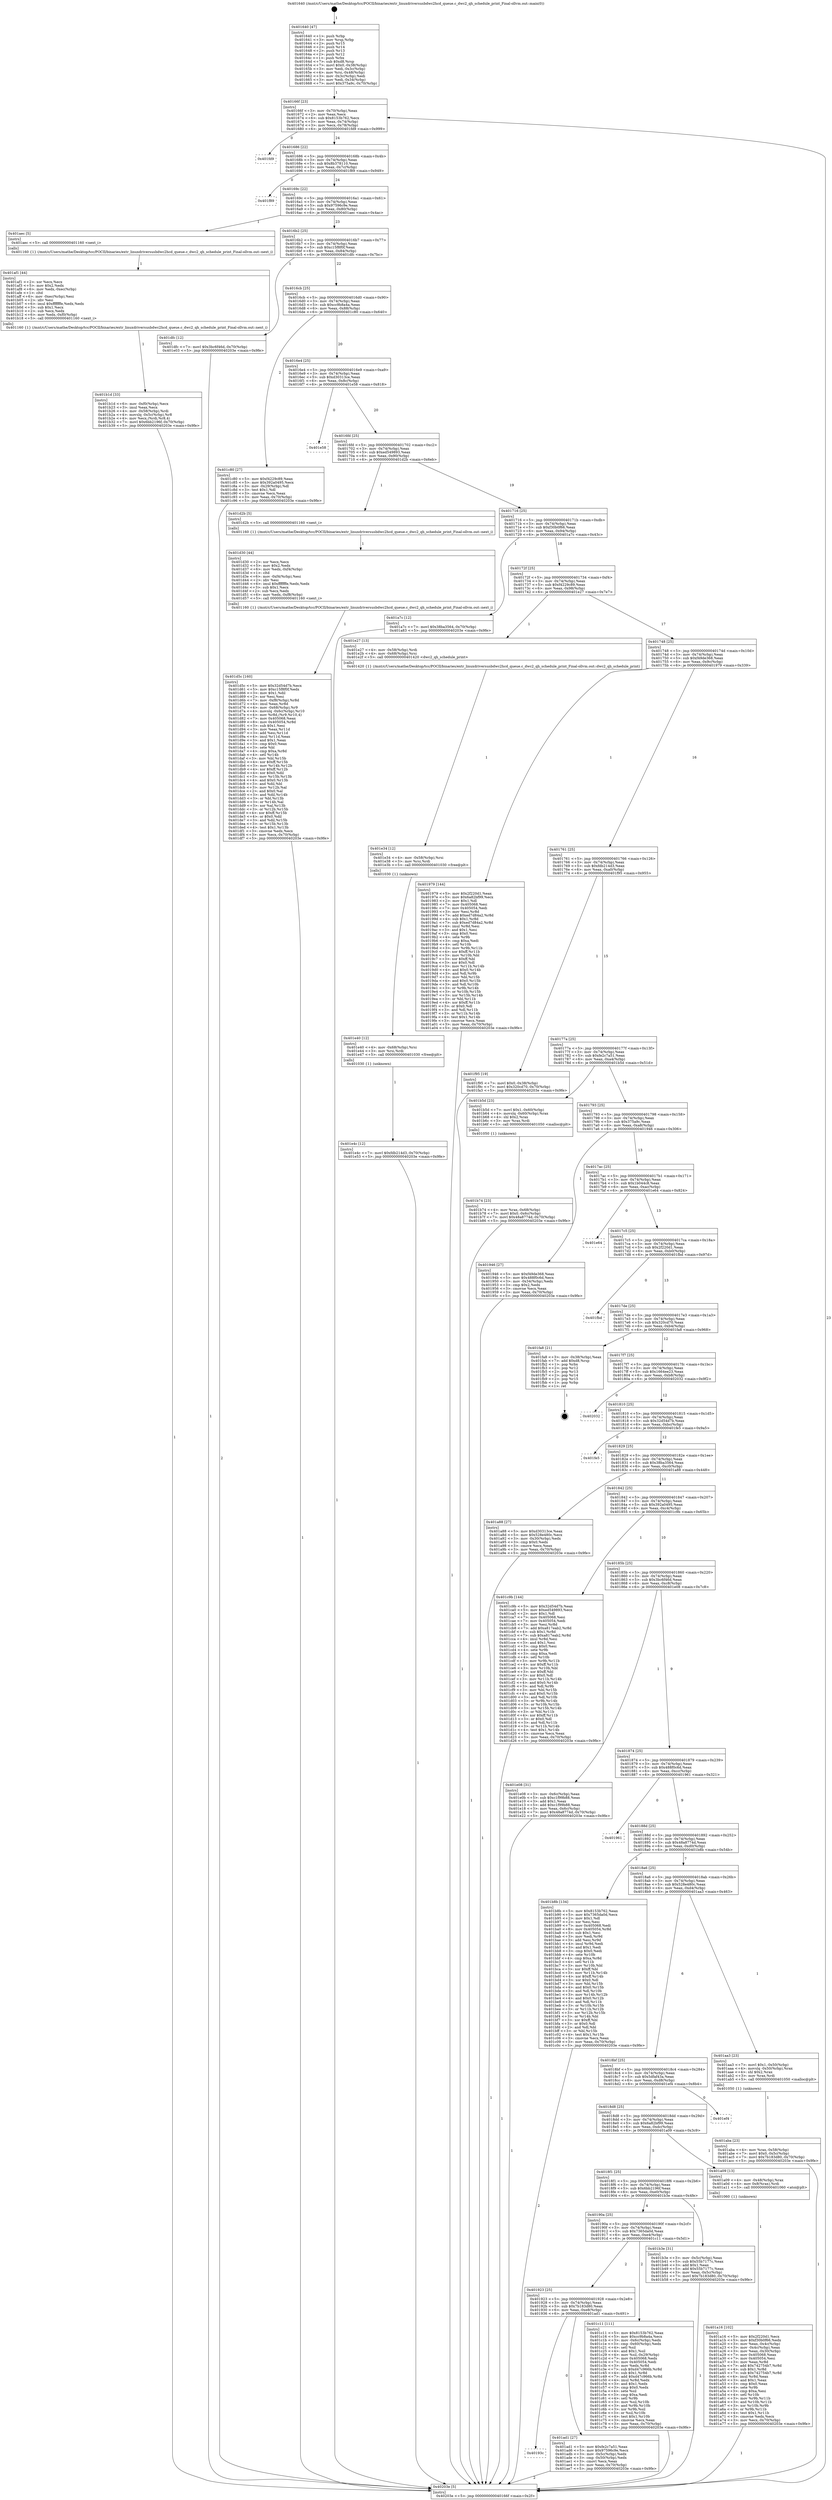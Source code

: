 digraph "0x401640" {
  label = "0x401640 (/mnt/c/Users/mathe/Desktop/tcc/POCII/binaries/extr_linuxdriversusbdwc2hcd_queue.c_dwc2_qh_schedule_print_Final-ollvm.out::main(0))"
  labelloc = "t"
  node[shape=record]

  Entry [label="",width=0.3,height=0.3,shape=circle,fillcolor=black,style=filled]
  "0x40166f" [label="{
     0x40166f [23]\l
     | [instrs]\l
     &nbsp;&nbsp;0x40166f \<+3\>: mov -0x70(%rbp),%eax\l
     &nbsp;&nbsp;0x401672 \<+2\>: mov %eax,%ecx\l
     &nbsp;&nbsp;0x401674 \<+6\>: sub $0x8153b762,%ecx\l
     &nbsp;&nbsp;0x40167a \<+3\>: mov %eax,-0x74(%rbp)\l
     &nbsp;&nbsp;0x40167d \<+3\>: mov %ecx,-0x78(%rbp)\l
     &nbsp;&nbsp;0x401680 \<+6\>: je 0000000000401fd9 \<main+0x999\>\l
  }"]
  "0x401fd9" [label="{
     0x401fd9\l
  }", style=dashed]
  "0x401686" [label="{
     0x401686 [22]\l
     | [instrs]\l
     &nbsp;&nbsp;0x401686 \<+5\>: jmp 000000000040168b \<main+0x4b\>\l
     &nbsp;&nbsp;0x40168b \<+3\>: mov -0x74(%rbp),%eax\l
     &nbsp;&nbsp;0x40168e \<+5\>: sub $0x8b378110,%eax\l
     &nbsp;&nbsp;0x401693 \<+3\>: mov %eax,-0x7c(%rbp)\l
     &nbsp;&nbsp;0x401696 \<+6\>: je 0000000000401f89 \<main+0x949\>\l
  }"]
  Exit [label="",width=0.3,height=0.3,shape=circle,fillcolor=black,style=filled,peripheries=2]
  "0x401f89" [label="{
     0x401f89\l
  }", style=dashed]
  "0x40169c" [label="{
     0x40169c [22]\l
     | [instrs]\l
     &nbsp;&nbsp;0x40169c \<+5\>: jmp 00000000004016a1 \<main+0x61\>\l
     &nbsp;&nbsp;0x4016a1 \<+3\>: mov -0x74(%rbp),%eax\l
     &nbsp;&nbsp;0x4016a4 \<+5\>: sub $0x97596c9e,%eax\l
     &nbsp;&nbsp;0x4016a9 \<+3\>: mov %eax,-0x80(%rbp)\l
     &nbsp;&nbsp;0x4016ac \<+6\>: je 0000000000401aec \<main+0x4ac\>\l
  }"]
  "0x401e4c" [label="{
     0x401e4c [12]\l
     | [instrs]\l
     &nbsp;&nbsp;0x401e4c \<+7\>: movl $0xfdb214d3,-0x70(%rbp)\l
     &nbsp;&nbsp;0x401e53 \<+5\>: jmp 000000000040203e \<main+0x9fe\>\l
  }"]
  "0x401aec" [label="{
     0x401aec [5]\l
     | [instrs]\l
     &nbsp;&nbsp;0x401aec \<+5\>: call 0000000000401160 \<next_i\>\l
     | [calls]\l
     &nbsp;&nbsp;0x401160 \{1\} (/mnt/c/Users/mathe/Desktop/tcc/POCII/binaries/extr_linuxdriversusbdwc2hcd_queue.c_dwc2_qh_schedule_print_Final-ollvm.out::next_i)\l
  }"]
  "0x4016b2" [label="{
     0x4016b2 [25]\l
     | [instrs]\l
     &nbsp;&nbsp;0x4016b2 \<+5\>: jmp 00000000004016b7 \<main+0x77\>\l
     &nbsp;&nbsp;0x4016b7 \<+3\>: mov -0x74(%rbp),%eax\l
     &nbsp;&nbsp;0x4016ba \<+5\>: sub $0xc15f8f0f,%eax\l
     &nbsp;&nbsp;0x4016bf \<+6\>: mov %eax,-0x84(%rbp)\l
     &nbsp;&nbsp;0x4016c5 \<+6\>: je 0000000000401dfc \<main+0x7bc\>\l
  }"]
  "0x401e40" [label="{
     0x401e40 [12]\l
     | [instrs]\l
     &nbsp;&nbsp;0x401e40 \<+4\>: mov -0x68(%rbp),%rsi\l
     &nbsp;&nbsp;0x401e44 \<+3\>: mov %rsi,%rdi\l
     &nbsp;&nbsp;0x401e47 \<+5\>: call 0000000000401030 \<free@plt\>\l
     | [calls]\l
     &nbsp;&nbsp;0x401030 \{1\} (unknown)\l
  }"]
  "0x401dfc" [label="{
     0x401dfc [12]\l
     | [instrs]\l
     &nbsp;&nbsp;0x401dfc \<+7\>: movl $0x3bc6f46d,-0x70(%rbp)\l
     &nbsp;&nbsp;0x401e03 \<+5\>: jmp 000000000040203e \<main+0x9fe\>\l
  }"]
  "0x4016cb" [label="{
     0x4016cb [25]\l
     | [instrs]\l
     &nbsp;&nbsp;0x4016cb \<+5\>: jmp 00000000004016d0 \<main+0x90\>\l
     &nbsp;&nbsp;0x4016d0 \<+3\>: mov -0x74(%rbp),%eax\l
     &nbsp;&nbsp;0x4016d3 \<+5\>: sub $0xcc9b8a4a,%eax\l
     &nbsp;&nbsp;0x4016d8 \<+6\>: mov %eax,-0x88(%rbp)\l
     &nbsp;&nbsp;0x4016de \<+6\>: je 0000000000401c80 \<main+0x640\>\l
  }"]
  "0x401e34" [label="{
     0x401e34 [12]\l
     | [instrs]\l
     &nbsp;&nbsp;0x401e34 \<+4\>: mov -0x58(%rbp),%rsi\l
     &nbsp;&nbsp;0x401e38 \<+3\>: mov %rsi,%rdi\l
     &nbsp;&nbsp;0x401e3b \<+5\>: call 0000000000401030 \<free@plt\>\l
     | [calls]\l
     &nbsp;&nbsp;0x401030 \{1\} (unknown)\l
  }"]
  "0x401c80" [label="{
     0x401c80 [27]\l
     | [instrs]\l
     &nbsp;&nbsp;0x401c80 \<+5\>: mov $0xf4229c89,%eax\l
     &nbsp;&nbsp;0x401c85 \<+5\>: mov $0x392a0495,%ecx\l
     &nbsp;&nbsp;0x401c8a \<+3\>: mov -0x29(%rbp),%dl\l
     &nbsp;&nbsp;0x401c8d \<+3\>: test $0x1,%dl\l
     &nbsp;&nbsp;0x401c90 \<+3\>: cmovne %ecx,%eax\l
     &nbsp;&nbsp;0x401c93 \<+3\>: mov %eax,-0x70(%rbp)\l
     &nbsp;&nbsp;0x401c96 \<+5\>: jmp 000000000040203e \<main+0x9fe\>\l
  }"]
  "0x4016e4" [label="{
     0x4016e4 [25]\l
     | [instrs]\l
     &nbsp;&nbsp;0x4016e4 \<+5\>: jmp 00000000004016e9 \<main+0xa9\>\l
     &nbsp;&nbsp;0x4016e9 \<+3\>: mov -0x74(%rbp),%eax\l
     &nbsp;&nbsp;0x4016ec \<+5\>: sub $0xd30313ce,%eax\l
     &nbsp;&nbsp;0x4016f1 \<+6\>: mov %eax,-0x8c(%rbp)\l
     &nbsp;&nbsp;0x4016f7 \<+6\>: je 0000000000401e58 \<main+0x818\>\l
  }"]
  "0x401d5c" [label="{
     0x401d5c [160]\l
     | [instrs]\l
     &nbsp;&nbsp;0x401d5c \<+5\>: mov $0x32d54d7b,%ecx\l
     &nbsp;&nbsp;0x401d61 \<+5\>: mov $0xc15f8f0f,%edx\l
     &nbsp;&nbsp;0x401d66 \<+3\>: mov $0x1,%dil\l
     &nbsp;&nbsp;0x401d69 \<+2\>: xor %esi,%esi\l
     &nbsp;&nbsp;0x401d6b \<+7\>: mov -0xf8(%rbp),%r8d\l
     &nbsp;&nbsp;0x401d72 \<+4\>: imul %eax,%r8d\l
     &nbsp;&nbsp;0x401d76 \<+4\>: mov -0x68(%rbp),%r9\l
     &nbsp;&nbsp;0x401d7a \<+4\>: movslq -0x6c(%rbp),%r10\l
     &nbsp;&nbsp;0x401d7e \<+4\>: mov %r8d,(%r9,%r10,4)\l
     &nbsp;&nbsp;0x401d82 \<+7\>: mov 0x405068,%eax\l
     &nbsp;&nbsp;0x401d89 \<+8\>: mov 0x405054,%r8d\l
     &nbsp;&nbsp;0x401d91 \<+3\>: sub $0x1,%esi\l
     &nbsp;&nbsp;0x401d94 \<+3\>: mov %eax,%r11d\l
     &nbsp;&nbsp;0x401d97 \<+3\>: add %esi,%r11d\l
     &nbsp;&nbsp;0x401d9a \<+4\>: imul %r11d,%eax\l
     &nbsp;&nbsp;0x401d9e \<+3\>: and $0x1,%eax\l
     &nbsp;&nbsp;0x401da1 \<+3\>: cmp $0x0,%eax\l
     &nbsp;&nbsp;0x401da4 \<+3\>: sete %bl\l
     &nbsp;&nbsp;0x401da7 \<+4\>: cmp $0xa,%r8d\l
     &nbsp;&nbsp;0x401dab \<+4\>: setl %r14b\l
     &nbsp;&nbsp;0x401daf \<+3\>: mov %bl,%r15b\l
     &nbsp;&nbsp;0x401db2 \<+4\>: xor $0xff,%r15b\l
     &nbsp;&nbsp;0x401db6 \<+3\>: mov %r14b,%r12b\l
     &nbsp;&nbsp;0x401db9 \<+4\>: xor $0xff,%r12b\l
     &nbsp;&nbsp;0x401dbd \<+4\>: xor $0x0,%dil\l
     &nbsp;&nbsp;0x401dc1 \<+3\>: mov %r15b,%r13b\l
     &nbsp;&nbsp;0x401dc4 \<+4\>: and $0x0,%r13b\l
     &nbsp;&nbsp;0x401dc8 \<+3\>: and %dil,%bl\l
     &nbsp;&nbsp;0x401dcb \<+3\>: mov %r12b,%al\l
     &nbsp;&nbsp;0x401dce \<+2\>: and $0x0,%al\l
     &nbsp;&nbsp;0x401dd0 \<+3\>: and %dil,%r14b\l
     &nbsp;&nbsp;0x401dd3 \<+3\>: or %bl,%r13b\l
     &nbsp;&nbsp;0x401dd6 \<+3\>: or %r14b,%al\l
     &nbsp;&nbsp;0x401dd9 \<+3\>: xor %al,%r13b\l
     &nbsp;&nbsp;0x401ddc \<+3\>: or %r12b,%r15b\l
     &nbsp;&nbsp;0x401ddf \<+4\>: xor $0xff,%r15b\l
     &nbsp;&nbsp;0x401de3 \<+4\>: or $0x0,%dil\l
     &nbsp;&nbsp;0x401de7 \<+3\>: and %dil,%r15b\l
     &nbsp;&nbsp;0x401dea \<+3\>: or %r15b,%r13b\l
     &nbsp;&nbsp;0x401ded \<+4\>: test $0x1,%r13b\l
     &nbsp;&nbsp;0x401df1 \<+3\>: cmovne %edx,%ecx\l
     &nbsp;&nbsp;0x401df4 \<+3\>: mov %ecx,-0x70(%rbp)\l
     &nbsp;&nbsp;0x401df7 \<+5\>: jmp 000000000040203e \<main+0x9fe\>\l
  }"]
  "0x401e58" [label="{
     0x401e58\l
  }", style=dashed]
  "0x4016fd" [label="{
     0x4016fd [25]\l
     | [instrs]\l
     &nbsp;&nbsp;0x4016fd \<+5\>: jmp 0000000000401702 \<main+0xc2\>\l
     &nbsp;&nbsp;0x401702 \<+3\>: mov -0x74(%rbp),%eax\l
     &nbsp;&nbsp;0x401705 \<+5\>: sub $0xed549893,%eax\l
     &nbsp;&nbsp;0x40170a \<+6\>: mov %eax,-0x90(%rbp)\l
     &nbsp;&nbsp;0x401710 \<+6\>: je 0000000000401d2b \<main+0x6eb\>\l
  }"]
  "0x401d30" [label="{
     0x401d30 [44]\l
     | [instrs]\l
     &nbsp;&nbsp;0x401d30 \<+2\>: xor %ecx,%ecx\l
     &nbsp;&nbsp;0x401d32 \<+5\>: mov $0x2,%edx\l
     &nbsp;&nbsp;0x401d37 \<+6\>: mov %edx,-0xf4(%rbp)\l
     &nbsp;&nbsp;0x401d3d \<+1\>: cltd\l
     &nbsp;&nbsp;0x401d3e \<+6\>: mov -0xf4(%rbp),%esi\l
     &nbsp;&nbsp;0x401d44 \<+2\>: idiv %esi\l
     &nbsp;&nbsp;0x401d46 \<+6\>: imul $0xfffffffe,%edx,%edx\l
     &nbsp;&nbsp;0x401d4c \<+3\>: sub $0x1,%ecx\l
     &nbsp;&nbsp;0x401d4f \<+2\>: sub %ecx,%edx\l
     &nbsp;&nbsp;0x401d51 \<+6\>: mov %edx,-0xf8(%rbp)\l
     &nbsp;&nbsp;0x401d57 \<+5\>: call 0000000000401160 \<next_i\>\l
     | [calls]\l
     &nbsp;&nbsp;0x401160 \{1\} (/mnt/c/Users/mathe/Desktop/tcc/POCII/binaries/extr_linuxdriversusbdwc2hcd_queue.c_dwc2_qh_schedule_print_Final-ollvm.out::next_i)\l
  }"]
  "0x401d2b" [label="{
     0x401d2b [5]\l
     | [instrs]\l
     &nbsp;&nbsp;0x401d2b \<+5\>: call 0000000000401160 \<next_i\>\l
     | [calls]\l
     &nbsp;&nbsp;0x401160 \{1\} (/mnt/c/Users/mathe/Desktop/tcc/POCII/binaries/extr_linuxdriversusbdwc2hcd_queue.c_dwc2_qh_schedule_print_Final-ollvm.out::next_i)\l
  }"]
  "0x401716" [label="{
     0x401716 [25]\l
     | [instrs]\l
     &nbsp;&nbsp;0x401716 \<+5\>: jmp 000000000040171b \<main+0xdb\>\l
     &nbsp;&nbsp;0x40171b \<+3\>: mov -0x74(%rbp),%eax\l
     &nbsp;&nbsp;0x40171e \<+5\>: sub $0xf30b0f66,%eax\l
     &nbsp;&nbsp;0x401723 \<+6\>: mov %eax,-0x94(%rbp)\l
     &nbsp;&nbsp;0x401729 \<+6\>: je 0000000000401a7c \<main+0x43c\>\l
  }"]
  "0x401b74" [label="{
     0x401b74 [23]\l
     | [instrs]\l
     &nbsp;&nbsp;0x401b74 \<+4\>: mov %rax,-0x68(%rbp)\l
     &nbsp;&nbsp;0x401b78 \<+7\>: movl $0x0,-0x6c(%rbp)\l
     &nbsp;&nbsp;0x401b7f \<+7\>: movl $0x48a8774d,-0x70(%rbp)\l
     &nbsp;&nbsp;0x401b86 \<+5\>: jmp 000000000040203e \<main+0x9fe\>\l
  }"]
  "0x401a7c" [label="{
     0x401a7c [12]\l
     | [instrs]\l
     &nbsp;&nbsp;0x401a7c \<+7\>: movl $0x38ba3564,-0x70(%rbp)\l
     &nbsp;&nbsp;0x401a83 \<+5\>: jmp 000000000040203e \<main+0x9fe\>\l
  }"]
  "0x40172f" [label="{
     0x40172f [25]\l
     | [instrs]\l
     &nbsp;&nbsp;0x40172f \<+5\>: jmp 0000000000401734 \<main+0xf4\>\l
     &nbsp;&nbsp;0x401734 \<+3\>: mov -0x74(%rbp),%eax\l
     &nbsp;&nbsp;0x401737 \<+5\>: sub $0xf4229c89,%eax\l
     &nbsp;&nbsp;0x40173c \<+6\>: mov %eax,-0x98(%rbp)\l
     &nbsp;&nbsp;0x401742 \<+6\>: je 0000000000401e27 \<main+0x7e7\>\l
  }"]
  "0x401b1d" [label="{
     0x401b1d [33]\l
     | [instrs]\l
     &nbsp;&nbsp;0x401b1d \<+6\>: mov -0xf0(%rbp),%ecx\l
     &nbsp;&nbsp;0x401b23 \<+3\>: imul %eax,%ecx\l
     &nbsp;&nbsp;0x401b26 \<+4\>: mov -0x58(%rbp),%rdi\l
     &nbsp;&nbsp;0x401b2a \<+4\>: movslq -0x5c(%rbp),%r8\l
     &nbsp;&nbsp;0x401b2e \<+4\>: mov %ecx,(%rdi,%r8,4)\l
     &nbsp;&nbsp;0x401b32 \<+7\>: movl $0x6bb2196f,-0x70(%rbp)\l
     &nbsp;&nbsp;0x401b39 \<+5\>: jmp 000000000040203e \<main+0x9fe\>\l
  }"]
  "0x401e27" [label="{
     0x401e27 [13]\l
     | [instrs]\l
     &nbsp;&nbsp;0x401e27 \<+4\>: mov -0x58(%rbp),%rdi\l
     &nbsp;&nbsp;0x401e2b \<+4\>: mov -0x68(%rbp),%rsi\l
     &nbsp;&nbsp;0x401e2f \<+5\>: call 0000000000401420 \<dwc2_qh_schedule_print\>\l
     | [calls]\l
     &nbsp;&nbsp;0x401420 \{1\} (/mnt/c/Users/mathe/Desktop/tcc/POCII/binaries/extr_linuxdriversusbdwc2hcd_queue.c_dwc2_qh_schedule_print_Final-ollvm.out::dwc2_qh_schedule_print)\l
  }"]
  "0x401748" [label="{
     0x401748 [25]\l
     | [instrs]\l
     &nbsp;&nbsp;0x401748 \<+5\>: jmp 000000000040174d \<main+0x10d\>\l
     &nbsp;&nbsp;0x40174d \<+3\>: mov -0x74(%rbp),%eax\l
     &nbsp;&nbsp;0x401750 \<+5\>: sub $0xf49de368,%eax\l
     &nbsp;&nbsp;0x401755 \<+6\>: mov %eax,-0x9c(%rbp)\l
     &nbsp;&nbsp;0x40175b \<+6\>: je 0000000000401979 \<main+0x339\>\l
  }"]
  "0x401af1" [label="{
     0x401af1 [44]\l
     | [instrs]\l
     &nbsp;&nbsp;0x401af1 \<+2\>: xor %ecx,%ecx\l
     &nbsp;&nbsp;0x401af3 \<+5\>: mov $0x2,%edx\l
     &nbsp;&nbsp;0x401af8 \<+6\>: mov %edx,-0xec(%rbp)\l
     &nbsp;&nbsp;0x401afe \<+1\>: cltd\l
     &nbsp;&nbsp;0x401aff \<+6\>: mov -0xec(%rbp),%esi\l
     &nbsp;&nbsp;0x401b05 \<+2\>: idiv %esi\l
     &nbsp;&nbsp;0x401b07 \<+6\>: imul $0xfffffffe,%edx,%edx\l
     &nbsp;&nbsp;0x401b0d \<+3\>: sub $0x1,%ecx\l
     &nbsp;&nbsp;0x401b10 \<+2\>: sub %ecx,%edx\l
     &nbsp;&nbsp;0x401b12 \<+6\>: mov %edx,-0xf0(%rbp)\l
     &nbsp;&nbsp;0x401b18 \<+5\>: call 0000000000401160 \<next_i\>\l
     | [calls]\l
     &nbsp;&nbsp;0x401160 \{1\} (/mnt/c/Users/mathe/Desktop/tcc/POCII/binaries/extr_linuxdriversusbdwc2hcd_queue.c_dwc2_qh_schedule_print_Final-ollvm.out::next_i)\l
  }"]
  "0x401979" [label="{
     0x401979 [144]\l
     | [instrs]\l
     &nbsp;&nbsp;0x401979 \<+5\>: mov $0x2f220d1,%eax\l
     &nbsp;&nbsp;0x40197e \<+5\>: mov $0x6a82bf99,%ecx\l
     &nbsp;&nbsp;0x401983 \<+2\>: mov $0x1,%dl\l
     &nbsp;&nbsp;0x401985 \<+7\>: mov 0x405068,%esi\l
     &nbsp;&nbsp;0x40198c \<+7\>: mov 0x405054,%edi\l
     &nbsp;&nbsp;0x401993 \<+3\>: mov %esi,%r8d\l
     &nbsp;&nbsp;0x401996 \<+7\>: add $0xed7d84a2,%r8d\l
     &nbsp;&nbsp;0x40199d \<+4\>: sub $0x1,%r8d\l
     &nbsp;&nbsp;0x4019a1 \<+7\>: sub $0xed7d84a2,%r8d\l
     &nbsp;&nbsp;0x4019a8 \<+4\>: imul %r8d,%esi\l
     &nbsp;&nbsp;0x4019ac \<+3\>: and $0x1,%esi\l
     &nbsp;&nbsp;0x4019af \<+3\>: cmp $0x0,%esi\l
     &nbsp;&nbsp;0x4019b2 \<+4\>: sete %r9b\l
     &nbsp;&nbsp;0x4019b6 \<+3\>: cmp $0xa,%edi\l
     &nbsp;&nbsp;0x4019b9 \<+4\>: setl %r10b\l
     &nbsp;&nbsp;0x4019bd \<+3\>: mov %r9b,%r11b\l
     &nbsp;&nbsp;0x4019c0 \<+4\>: xor $0xff,%r11b\l
     &nbsp;&nbsp;0x4019c4 \<+3\>: mov %r10b,%bl\l
     &nbsp;&nbsp;0x4019c7 \<+3\>: xor $0xff,%bl\l
     &nbsp;&nbsp;0x4019ca \<+3\>: xor $0x0,%dl\l
     &nbsp;&nbsp;0x4019cd \<+3\>: mov %r11b,%r14b\l
     &nbsp;&nbsp;0x4019d0 \<+4\>: and $0x0,%r14b\l
     &nbsp;&nbsp;0x4019d4 \<+3\>: and %dl,%r9b\l
     &nbsp;&nbsp;0x4019d7 \<+3\>: mov %bl,%r15b\l
     &nbsp;&nbsp;0x4019da \<+4\>: and $0x0,%r15b\l
     &nbsp;&nbsp;0x4019de \<+3\>: and %dl,%r10b\l
     &nbsp;&nbsp;0x4019e1 \<+3\>: or %r9b,%r14b\l
     &nbsp;&nbsp;0x4019e4 \<+3\>: or %r10b,%r15b\l
     &nbsp;&nbsp;0x4019e7 \<+3\>: xor %r15b,%r14b\l
     &nbsp;&nbsp;0x4019ea \<+3\>: or %bl,%r11b\l
     &nbsp;&nbsp;0x4019ed \<+4\>: xor $0xff,%r11b\l
     &nbsp;&nbsp;0x4019f1 \<+3\>: or $0x0,%dl\l
     &nbsp;&nbsp;0x4019f4 \<+3\>: and %dl,%r11b\l
     &nbsp;&nbsp;0x4019f7 \<+3\>: or %r11b,%r14b\l
     &nbsp;&nbsp;0x4019fa \<+4\>: test $0x1,%r14b\l
     &nbsp;&nbsp;0x4019fe \<+3\>: cmovne %ecx,%eax\l
     &nbsp;&nbsp;0x401a01 \<+3\>: mov %eax,-0x70(%rbp)\l
     &nbsp;&nbsp;0x401a04 \<+5\>: jmp 000000000040203e \<main+0x9fe\>\l
  }"]
  "0x401761" [label="{
     0x401761 [25]\l
     | [instrs]\l
     &nbsp;&nbsp;0x401761 \<+5\>: jmp 0000000000401766 \<main+0x126\>\l
     &nbsp;&nbsp;0x401766 \<+3\>: mov -0x74(%rbp),%eax\l
     &nbsp;&nbsp;0x401769 \<+5\>: sub $0xfdb214d3,%eax\l
     &nbsp;&nbsp;0x40176e \<+6\>: mov %eax,-0xa0(%rbp)\l
     &nbsp;&nbsp;0x401774 \<+6\>: je 0000000000401f95 \<main+0x955\>\l
  }"]
  "0x40193c" [label="{
     0x40193c\l
  }", style=dashed]
  "0x401f95" [label="{
     0x401f95 [19]\l
     | [instrs]\l
     &nbsp;&nbsp;0x401f95 \<+7\>: movl $0x0,-0x38(%rbp)\l
     &nbsp;&nbsp;0x401f9c \<+7\>: movl $0x320cd70,-0x70(%rbp)\l
     &nbsp;&nbsp;0x401fa3 \<+5\>: jmp 000000000040203e \<main+0x9fe\>\l
  }"]
  "0x40177a" [label="{
     0x40177a [25]\l
     | [instrs]\l
     &nbsp;&nbsp;0x40177a \<+5\>: jmp 000000000040177f \<main+0x13f\>\l
     &nbsp;&nbsp;0x40177f \<+3\>: mov -0x74(%rbp),%eax\l
     &nbsp;&nbsp;0x401782 \<+5\>: sub $0xfe2c7a51,%eax\l
     &nbsp;&nbsp;0x401787 \<+6\>: mov %eax,-0xa4(%rbp)\l
     &nbsp;&nbsp;0x40178d \<+6\>: je 0000000000401b5d \<main+0x51d\>\l
  }"]
  "0x401ad1" [label="{
     0x401ad1 [27]\l
     | [instrs]\l
     &nbsp;&nbsp;0x401ad1 \<+5\>: mov $0xfe2c7a51,%eax\l
     &nbsp;&nbsp;0x401ad6 \<+5\>: mov $0x97596c9e,%ecx\l
     &nbsp;&nbsp;0x401adb \<+3\>: mov -0x5c(%rbp),%edx\l
     &nbsp;&nbsp;0x401ade \<+3\>: cmp -0x50(%rbp),%edx\l
     &nbsp;&nbsp;0x401ae1 \<+3\>: cmovl %ecx,%eax\l
     &nbsp;&nbsp;0x401ae4 \<+3\>: mov %eax,-0x70(%rbp)\l
     &nbsp;&nbsp;0x401ae7 \<+5\>: jmp 000000000040203e \<main+0x9fe\>\l
  }"]
  "0x401b5d" [label="{
     0x401b5d [23]\l
     | [instrs]\l
     &nbsp;&nbsp;0x401b5d \<+7\>: movl $0x1,-0x60(%rbp)\l
     &nbsp;&nbsp;0x401b64 \<+4\>: movslq -0x60(%rbp),%rax\l
     &nbsp;&nbsp;0x401b68 \<+4\>: shl $0x2,%rax\l
     &nbsp;&nbsp;0x401b6c \<+3\>: mov %rax,%rdi\l
     &nbsp;&nbsp;0x401b6f \<+5\>: call 0000000000401050 \<malloc@plt\>\l
     | [calls]\l
     &nbsp;&nbsp;0x401050 \{1\} (unknown)\l
  }"]
  "0x401793" [label="{
     0x401793 [25]\l
     | [instrs]\l
     &nbsp;&nbsp;0x401793 \<+5\>: jmp 0000000000401798 \<main+0x158\>\l
     &nbsp;&nbsp;0x401798 \<+3\>: mov -0x74(%rbp),%eax\l
     &nbsp;&nbsp;0x40179b \<+5\>: sub $0x375a9c,%eax\l
     &nbsp;&nbsp;0x4017a0 \<+6\>: mov %eax,-0xa8(%rbp)\l
     &nbsp;&nbsp;0x4017a6 \<+6\>: je 0000000000401946 \<main+0x306\>\l
  }"]
  "0x401923" [label="{
     0x401923 [25]\l
     | [instrs]\l
     &nbsp;&nbsp;0x401923 \<+5\>: jmp 0000000000401928 \<main+0x2e8\>\l
     &nbsp;&nbsp;0x401928 \<+3\>: mov -0x74(%rbp),%eax\l
     &nbsp;&nbsp;0x40192b \<+5\>: sub $0x7b183d80,%eax\l
     &nbsp;&nbsp;0x401930 \<+6\>: mov %eax,-0xe8(%rbp)\l
     &nbsp;&nbsp;0x401936 \<+6\>: je 0000000000401ad1 \<main+0x491\>\l
  }"]
  "0x401946" [label="{
     0x401946 [27]\l
     | [instrs]\l
     &nbsp;&nbsp;0x401946 \<+5\>: mov $0xf49de368,%eax\l
     &nbsp;&nbsp;0x40194b \<+5\>: mov $0x488f0c6d,%ecx\l
     &nbsp;&nbsp;0x401950 \<+3\>: mov -0x34(%rbp),%edx\l
     &nbsp;&nbsp;0x401953 \<+3\>: cmp $0x2,%edx\l
     &nbsp;&nbsp;0x401956 \<+3\>: cmovne %ecx,%eax\l
     &nbsp;&nbsp;0x401959 \<+3\>: mov %eax,-0x70(%rbp)\l
     &nbsp;&nbsp;0x40195c \<+5\>: jmp 000000000040203e \<main+0x9fe\>\l
  }"]
  "0x4017ac" [label="{
     0x4017ac [25]\l
     | [instrs]\l
     &nbsp;&nbsp;0x4017ac \<+5\>: jmp 00000000004017b1 \<main+0x171\>\l
     &nbsp;&nbsp;0x4017b1 \<+3\>: mov -0x74(%rbp),%eax\l
     &nbsp;&nbsp;0x4017b4 \<+5\>: sub $0x1b044c8,%eax\l
     &nbsp;&nbsp;0x4017b9 \<+6\>: mov %eax,-0xac(%rbp)\l
     &nbsp;&nbsp;0x4017bf \<+6\>: je 0000000000401e64 \<main+0x824\>\l
  }"]
  "0x40203e" [label="{
     0x40203e [5]\l
     | [instrs]\l
     &nbsp;&nbsp;0x40203e \<+5\>: jmp 000000000040166f \<main+0x2f\>\l
  }"]
  "0x401640" [label="{
     0x401640 [47]\l
     | [instrs]\l
     &nbsp;&nbsp;0x401640 \<+1\>: push %rbp\l
     &nbsp;&nbsp;0x401641 \<+3\>: mov %rsp,%rbp\l
     &nbsp;&nbsp;0x401644 \<+2\>: push %r15\l
     &nbsp;&nbsp;0x401646 \<+2\>: push %r14\l
     &nbsp;&nbsp;0x401648 \<+2\>: push %r13\l
     &nbsp;&nbsp;0x40164a \<+2\>: push %r12\l
     &nbsp;&nbsp;0x40164c \<+1\>: push %rbx\l
     &nbsp;&nbsp;0x40164d \<+7\>: sub $0xd8,%rsp\l
     &nbsp;&nbsp;0x401654 \<+7\>: movl $0x0,-0x38(%rbp)\l
     &nbsp;&nbsp;0x40165b \<+3\>: mov %edi,-0x3c(%rbp)\l
     &nbsp;&nbsp;0x40165e \<+4\>: mov %rsi,-0x48(%rbp)\l
     &nbsp;&nbsp;0x401662 \<+3\>: mov -0x3c(%rbp),%edi\l
     &nbsp;&nbsp;0x401665 \<+3\>: mov %edi,-0x34(%rbp)\l
     &nbsp;&nbsp;0x401668 \<+7\>: movl $0x375a9c,-0x70(%rbp)\l
  }"]
  "0x401c11" [label="{
     0x401c11 [111]\l
     | [instrs]\l
     &nbsp;&nbsp;0x401c11 \<+5\>: mov $0x8153b762,%eax\l
     &nbsp;&nbsp;0x401c16 \<+5\>: mov $0xcc9b8a4a,%ecx\l
     &nbsp;&nbsp;0x401c1b \<+3\>: mov -0x6c(%rbp),%edx\l
     &nbsp;&nbsp;0x401c1e \<+3\>: cmp -0x60(%rbp),%edx\l
     &nbsp;&nbsp;0x401c21 \<+4\>: setl %sil\l
     &nbsp;&nbsp;0x401c25 \<+4\>: and $0x1,%sil\l
     &nbsp;&nbsp;0x401c29 \<+4\>: mov %sil,-0x29(%rbp)\l
     &nbsp;&nbsp;0x401c2d \<+7\>: mov 0x405068,%edx\l
     &nbsp;&nbsp;0x401c34 \<+7\>: mov 0x405054,%edi\l
     &nbsp;&nbsp;0x401c3b \<+3\>: mov %edx,%r8d\l
     &nbsp;&nbsp;0x401c3e \<+7\>: sub $0xd47c966b,%r8d\l
     &nbsp;&nbsp;0x401c45 \<+4\>: sub $0x1,%r8d\l
     &nbsp;&nbsp;0x401c49 \<+7\>: add $0xd47c966b,%r8d\l
     &nbsp;&nbsp;0x401c50 \<+4\>: imul %r8d,%edx\l
     &nbsp;&nbsp;0x401c54 \<+3\>: and $0x1,%edx\l
     &nbsp;&nbsp;0x401c57 \<+3\>: cmp $0x0,%edx\l
     &nbsp;&nbsp;0x401c5a \<+4\>: sete %sil\l
     &nbsp;&nbsp;0x401c5e \<+3\>: cmp $0xa,%edi\l
     &nbsp;&nbsp;0x401c61 \<+4\>: setl %r9b\l
     &nbsp;&nbsp;0x401c65 \<+3\>: mov %sil,%r10b\l
     &nbsp;&nbsp;0x401c68 \<+3\>: and %r9b,%r10b\l
     &nbsp;&nbsp;0x401c6b \<+3\>: xor %r9b,%sil\l
     &nbsp;&nbsp;0x401c6e \<+3\>: or %sil,%r10b\l
     &nbsp;&nbsp;0x401c71 \<+4\>: test $0x1,%r10b\l
     &nbsp;&nbsp;0x401c75 \<+3\>: cmovne %ecx,%eax\l
     &nbsp;&nbsp;0x401c78 \<+3\>: mov %eax,-0x70(%rbp)\l
     &nbsp;&nbsp;0x401c7b \<+5\>: jmp 000000000040203e \<main+0x9fe\>\l
  }"]
  "0x401e64" [label="{
     0x401e64\l
  }", style=dashed]
  "0x4017c5" [label="{
     0x4017c5 [25]\l
     | [instrs]\l
     &nbsp;&nbsp;0x4017c5 \<+5\>: jmp 00000000004017ca \<main+0x18a\>\l
     &nbsp;&nbsp;0x4017ca \<+3\>: mov -0x74(%rbp),%eax\l
     &nbsp;&nbsp;0x4017cd \<+5\>: sub $0x2f220d1,%eax\l
     &nbsp;&nbsp;0x4017d2 \<+6\>: mov %eax,-0xb0(%rbp)\l
     &nbsp;&nbsp;0x4017d8 \<+6\>: je 0000000000401fbd \<main+0x97d\>\l
  }"]
  "0x40190a" [label="{
     0x40190a [25]\l
     | [instrs]\l
     &nbsp;&nbsp;0x40190a \<+5\>: jmp 000000000040190f \<main+0x2cf\>\l
     &nbsp;&nbsp;0x40190f \<+3\>: mov -0x74(%rbp),%eax\l
     &nbsp;&nbsp;0x401912 \<+5\>: sub $0x7365da0d,%eax\l
     &nbsp;&nbsp;0x401917 \<+6\>: mov %eax,-0xe4(%rbp)\l
     &nbsp;&nbsp;0x40191d \<+6\>: je 0000000000401c11 \<main+0x5d1\>\l
  }"]
  "0x401fbd" [label="{
     0x401fbd\l
  }", style=dashed]
  "0x4017de" [label="{
     0x4017de [25]\l
     | [instrs]\l
     &nbsp;&nbsp;0x4017de \<+5\>: jmp 00000000004017e3 \<main+0x1a3\>\l
     &nbsp;&nbsp;0x4017e3 \<+3\>: mov -0x74(%rbp),%eax\l
     &nbsp;&nbsp;0x4017e6 \<+5\>: sub $0x320cd70,%eax\l
     &nbsp;&nbsp;0x4017eb \<+6\>: mov %eax,-0xb4(%rbp)\l
     &nbsp;&nbsp;0x4017f1 \<+6\>: je 0000000000401fa8 \<main+0x968\>\l
  }"]
  "0x401b3e" [label="{
     0x401b3e [31]\l
     | [instrs]\l
     &nbsp;&nbsp;0x401b3e \<+3\>: mov -0x5c(%rbp),%eax\l
     &nbsp;&nbsp;0x401b41 \<+5\>: sub $0x55b7177c,%eax\l
     &nbsp;&nbsp;0x401b46 \<+3\>: add $0x1,%eax\l
     &nbsp;&nbsp;0x401b49 \<+5\>: add $0x55b7177c,%eax\l
     &nbsp;&nbsp;0x401b4e \<+3\>: mov %eax,-0x5c(%rbp)\l
     &nbsp;&nbsp;0x401b51 \<+7\>: movl $0x7b183d80,-0x70(%rbp)\l
     &nbsp;&nbsp;0x401b58 \<+5\>: jmp 000000000040203e \<main+0x9fe\>\l
  }"]
  "0x401fa8" [label="{
     0x401fa8 [21]\l
     | [instrs]\l
     &nbsp;&nbsp;0x401fa8 \<+3\>: mov -0x38(%rbp),%eax\l
     &nbsp;&nbsp;0x401fab \<+7\>: add $0xd8,%rsp\l
     &nbsp;&nbsp;0x401fb2 \<+1\>: pop %rbx\l
     &nbsp;&nbsp;0x401fb3 \<+2\>: pop %r12\l
     &nbsp;&nbsp;0x401fb5 \<+2\>: pop %r13\l
     &nbsp;&nbsp;0x401fb7 \<+2\>: pop %r14\l
     &nbsp;&nbsp;0x401fb9 \<+2\>: pop %r15\l
     &nbsp;&nbsp;0x401fbb \<+1\>: pop %rbp\l
     &nbsp;&nbsp;0x401fbc \<+1\>: ret\l
  }"]
  "0x4017f7" [label="{
     0x4017f7 [25]\l
     | [instrs]\l
     &nbsp;&nbsp;0x4017f7 \<+5\>: jmp 00000000004017fc \<main+0x1bc\>\l
     &nbsp;&nbsp;0x4017fc \<+3\>: mov -0x74(%rbp),%eax\l
     &nbsp;&nbsp;0x4017ff \<+5\>: sub $0x1664ee23,%eax\l
     &nbsp;&nbsp;0x401804 \<+6\>: mov %eax,-0xb8(%rbp)\l
     &nbsp;&nbsp;0x40180a \<+6\>: je 0000000000402032 \<main+0x9f2\>\l
  }"]
  "0x401aba" [label="{
     0x401aba [23]\l
     | [instrs]\l
     &nbsp;&nbsp;0x401aba \<+4\>: mov %rax,-0x58(%rbp)\l
     &nbsp;&nbsp;0x401abe \<+7\>: movl $0x0,-0x5c(%rbp)\l
     &nbsp;&nbsp;0x401ac5 \<+7\>: movl $0x7b183d80,-0x70(%rbp)\l
     &nbsp;&nbsp;0x401acc \<+5\>: jmp 000000000040203e \<main+0x9fe\>\l
  }"]
  "0x402032" [label="{
     0x402032\l
  }", style=dashed]
  "0x401810" [label="{
     0x401810 [25]\l
     | [instrs]\l
     &nbsp;&nbsp;0x401810 \<+5\>: jmp 0000000000401815 \<main+0x1d5\>\l
     &nbsp;&nbsp;0x401815 \<+3\>: mov -0x74(%rbp),%eax\l
     &nbsp;&nbsp;0x401818 \<+5\>: sub $0x32d54d7b,%eax\l
     &nbsp;&nbsp;0x40181d \<+6\>: mov %eax,-0xbc(%rbp)\l
     &nbsp;&nbsp;0x401823 \<+6\>: je 0000000000401fe5 \<main+0x9a5\>\l
  }"]
  "0x401a16" [label="{
     0x401a16 [102]\l
     | [instrs]\l
     &nbsp;&nbsp;0x401a16 \<+5\>: mov $0x2f220d1,%ecx\l
     &nbsp;&nbsp;0x401a1b \<+5\>: mov $0xf30b0f66,%edx\l
     &nbsp;&nbsp;0x401a20 \<+3\>: mov %eax,-0x4c(%rbp)\l
     &nbsp;&nbsp;0x401a23 \<+3\>: mov -0x4c(%rbp),%eax\l
     &nbsp;&nbsp;0x401a26 \<+3\>: mov %eax,-0x30(%rbp)\l
     &nbsp;&nbsp;0x401a29 \<+7\>: mov 0x405068,%eax\l
     &nbsp;&nbsp;0x401a30 \<+7\>: mov 0x405054,%esi\l
     &nbsp;&nbsp;0x401a37 \<+3\>: mov %eax,%r8d\l
     &nbsp;&nbsp;0x401a3a \<+7\>: add $0x742754b7,%r8d\l
     &nbsp;&nbsp;0x401a41 \<+4\>: sub $0x1,%r8d\l
     &nbsp;&nbsp;0x401a45 \<+7\>: sub $0x742754b7,%r8d\l
     &nbsp;&nbsp;0x401a4c \<+4\>: imul %r8d,%eax\l
     &nbsp;&nbsp;0x401a50 \<+3\>: and $0x1,%eax\l
     &nbsp;&nbsp;0x401a53 \<+3\>: cmp $0x0,%eax\l
     &nbsp;&nbsp;0x401a56 \<+4\>: sete %r9b\l
     &nbsp;&nbsp;0x401a5a \<+3\>: cmp $0xa,%esi\l
     &nbsp;&nbsp;0x401a5d \<+4\>: setl %r10b\l
     &nbsp;&nbsp;0x401a61 \<+3\>: mov %r9b,%r11b\l
     &nbsp;&nbsp;0x401a64 \<+3\>: and %r10b,%r11b\l
     &nbsp;&nbsp;0x401a67 \<+3\>: xor %r10b,%r9b\l
     &nbsp;&nbsp;0x401a6a \<+3\>: or %r9b,%r11b\l
     &nbsp;&nbsp;0x401a6d \<+4\>: test $0x1,%r11b\l
     &nbsp;&nbsp;0x401a71 \<+3\>: cmovne %edx,%ecx\l
     &nbsp;&nbsp;0x401a74 \<+3\>: mov %ecx,-0x70(%rbp)\l
     &nbsp;&nbsp;0x401a77 \<+5\>: jmp 000000000040203e \<main+0x9fe\>\l
  }"]
  "0x401fe5" [label="{
     0x401fe5\l
  }", style=dashed]
  "0x401829" [label="{
     0x401829 [25]\l
     | [instrs]\l
     &nbsp;&nbsp;0x401829 \<+5\>: jmp 000000000040182e \<main+0x1ee\>\l
     &nbsp;&nbsp;0x40182e \<+3\>: mov -0x74(%rbp),%eax\l
     &nbsp;&nbsp;0x401831 \<+5\>: sub $0x38ba3564,%eax\l
     &nbsp;&nbsp;0x401836 \<+6\>: mov %eax,-0xc0(%rbp)\l
     &nbsp;&nbsp;0x40183c \<+6\>: je 0000000000401a88 \<main+0x448\>\l
  }"]
  "0x4018f1" [label="{
     0x4018f1 [25]\l
     | [instrs]\l
     &nbsp;&nbsp;0x4018f1 \<+5\>: jmp 00000000004018f6 \<main+0x2b6\>\l
     &nbsp;&nbsp;0x4018f6 \<+3\>: mov -0x74(%rbp),%eax\l
     &nbsp;&nbsp;0x4018f9 \<+5\>: sub $0x6bb2196f,%eax\l
     &nbsp;&nbsp;0x4018fe \<+6\>: mov %eax,-0xe0(%rbp)\l
     &nbsp;&nbsp;0x401904 \<+6\>: je 0000000000401b3e \<main+0x4fe\>\l
  }"]
  "0x401a88" [label="{
     0x401a88 [27]\l
     | [instrs]\l
     &nbsp;&nbsp;0x401a88 \<+5\>: mov $0xd30313ce,%eax\l
     &nbsp;&nbsp;0x401a8d \<+5\>: mov $0x528e480c,%ecx\l
     &nbsp;&nbsp;0x401a92 \<+3\>: mov -0x30(%rbp),%edx\l
     &nbsp;&nbsp;0x401a95 \<+3\>: cmp $0x0,%edx\l
     &nbsp;&nbsp;0x401a98 \<+3\>: cmove %ecx,%eax\l
     &nbsp;&nbsp;0x401a9b \<+3\>: mov %eax,-0x70(%rbp)\l
     &nbsp;&nbsp;0x401a9e \<+5\>: jmp 000000000040203e \<main+0x9fe\>\l
  }"]
  "0x401842" [label="{
     0x401842 [25]\l
     | [instrs]\l
     &nbsp;&nbsp;0x401842 \<+5\>: jmp 0000000000401847 \<main+0x207\>\l
     &nbsp;&nbsp;0x401847 \<+3\>: mov -0x74(%rbp),%eax\l
     &nbsp;&nbsp;0x40184a \<+5\>: sub $0x392a0495,%eax\l
     &nbsp;&nbsp;0x40184f \<+6\>: mov %eax,-0xc4(%rbp)\l
     &nbsp;&nbsp;0x401855 \<+6\>: je 0000000000401c9b \<main+0x65b\>\l
  }"]
  "0x401a09" [label="{
     0x401a09 [13]\l
     | [instrs]\l
     &nbsp;&nbsp;0x401a09 \<+4\>: mov -0x48(%rbp),%rax\l
     &nbsp;&nbsp;0x401a0d \<+4\>: mov 0x8(%rax),%rdi\l
     &nbsp;&nbsp;0x401a11 \<+5\>: call 0000000000401060 \<atoi@plt\>\l
     | [calls]\l
     &nbsp;&nbsp;0x401060 \{1\} (unknown)\l
  }"]
  "0x401c9b" [label="{
     0x401c9b [144]\l
     | [instrs]\l
     &nbsp;&nbsp;0x401c9b \<+5\>: mov $0x32d54d7b,%eax\l
     &nbsp;&nbsp;0x401ca0 \<+5\>: mov $0xed549893,%ecx\l
     &nbsp;&nbsp;0x401ca5 \<+2\>: mov $0x1,%dl\l
     &nbsp;&nbsp;0x401ca7 \<+7\>: mov 0x405068,%esi\l
     &nbsp;&nbsp;0x401cae \<+7\>: mov 0x405054,%edi\l
     &nbsp;&nbsp;0x401cb5 \<+3\>: mov %esi,%r8d\l
     &nbsp;&nbsp;0x401cb8 \<+7\>: add $0xa817eab2,%r8d\l
     &nbsp;&nbsp;0x401cbf \<+4\>: sub $0x1,%r8d\l
     &nbsp;&nbsp;0x401cc3 \<+7\>: sub $0xa817eab2,%r8d\l
     &nbsp;&nbsp;0x401cca \<+4\>: imul %r8d,%esi\l
     &nbsp;&nbsp;0x401cce \<+3\>: and $0x1,%esi\l
     &nbsp;&nbsp;0x401cd1 \<+3\>: cmp $0x0,%esi\l
     &nbsp;&nbsp;0x401cd4 \<+4\>: sete %r9b\l
     &nbsp;&nbsp;0x401cd8 \<+3\>: cmp $0xa,%edi\l
     &nbsp;&nbsp;0x401cdb \<+4\>: setl %r10b\l
     &nbsp;&nbsp;0x401cdf \<+3\>: mov %r9b,%r11b\l
     &nbsp;&nbsp;0x401ce2 \<+4\>: xor $0xff,%r11b\l
     &nbsp;&nbsp;0x401ce6 \<+3\>: mov %r10b,%bl\l
     &nbsp;&nbsp;0x401ce9 \<+3\>: xor $0xff,%bl\l
     &nbsp;&nbsp;0x401cec \<+3\>: xor $0x0,%dl\l
     &nbsp;&nbsp;0x401cef \<+3\>: mov %r11b,%r14b\l
     &nbsp;&nbsp;0x401cf2 \<+4\>: and $0x0,%r14b\l
     &nbsp;&nbsp;0x401cf6 \<+3\>: and %dl,%r9b\l
     &nbsp;&nbsp;0x401cf9 \<+3\>: mov %bl,%r15b\l
     &nbsp;&nbsp;0x401cfc \<+4\>: and $0x0,%r15b\l
     &nbsp;&nbsp;0x401d00 \<+3\>: and %dl,%r10b\l
     &nbsp;&nbsp;0x401d03 \<+3\>: or %r9b,%r14b\l
     &nbsp;&nbsp;0x401d06 \<+3\>: or %r10b,%r15b\l
     &nbsp;&nbsp;0x401d09 \<+3\>: xor %r15b,%r14b\l
     &nbsp;&nbsp;0x401d0c \<+3\>: or %bl,%r11b\l
     &nbsp;&nbsp;0x401d0f \<+4\>: xor $0xff,%r11b\l
     &nbsp;&nbsp;0x401d13 \<+3\>: or $0x0,%dl\l
     &nbsp;&nbsp;0x401d16 \<+3\>: and %dl,%r11b\l
     &nbsp;&nbsp;0x401d19 \<+3\>: or %r11b,%r14b\l
     &nbsp;&nbsp;0x401d1c \<+4\>: test $0x1,%r14b\l
     &nbsp;&nbsp;0x401d20 \<+3\>: cmovne %ecx,%eax\l
     &nbsp;&nbsp;0x401d23 \<+3\>: mov %eax,-0x70(%rbp)\l
     &nbsp;&nbsp;0x401d26 \<+5\>: jmp 000000000040203e \<main+0x9fe\>\l
  }"]
  "0x40185b" [label="{
     0x40185b [25]\l
     | [instrs]\l
     &nbsp;&nbsp;0x40185b \<+5\>: jmp 0000000000401860 \<main+0x220\>\l
     &nbsp;&nbsp;0x401860 \<+3\>: mov -0x74(%rbp),%eax\l
     &nbsp;&nbsp;0x401863 \<+5\>: sub $0x3bc6f46d,%eax\l
     &nbsp;&nbsp;0x401868 \<+6\>: mov %eax,-0xc8(%rbp)\l
     &nbsp;&nbsp;0x40186e \<+6\>: je 0000000000401e08 \<main+0x7c8\>\l
  }"]
  "0x4018d8" [label="{
     0x4018d8 [25]\l
     | [instrs]\l
     &nbsp;&nbsp;0x4018d8 \<+5\>: jmp 00000000004018dd \<main+0x29d\>\l
     &nbsp;&nbsp;0x4018dd \<+3\>: mov -0x74(%rbp),%eax\l
     &nbsp;&nbsp;0x4018e0 \<+5\>: sub $0x6a82bf99,%eax\l
     &nbsp;&nbsp;0x4018e5 \<+6\>: mov %eax,-0xdc(%rbp)\l
     &nbsp;&nbsp;0x4018eb \<+6\>: je 0000000000401a09 \<main+0x3c9\>\l
  }"]
  "0x401e08" [label="{
     0x401e08 [31]\l
     | [instrs]\l
     &nbsp;&nbsp;0x401e08 \<+3\>: mov -0x6c(%rbp),%eax\l
     &nbsp;&nbsp;0x401e0b \<+5\>: sub $0xc1f99b88,%eax\l
     &nbsp;&nbsp;0x401e10 \<+3\>: add $0x1,%eax\l
     &nbsp;&nbsp;0x401e13 \<+5\>: add $0xc1f99b88,%eax\l
     &nbsp;&nbsp;0x401e18 \<+3\>: mov %eax,-0x6c(%rbp)\l
     &nbsp;&nbsp;0x401e1b \<+7\>: movl $0x48a8774d,-0x70(%rbp)\l
     &nbsp;&nbsp;0x401e22 \<+5\>: jmp 000000000040203e \<main+0x9fe\>\l
  }"]
  "0x401874" [label="{
     0x401874 [25]\l
     | [instrs]\l
     &nbsp;&nbsp;0x401874 \<+5\>: jmp 0000000000401879 \<main+0x239\>\l
     &nbsp;&nbsp;0x401879 \<+3\>: mov -0x74(%rbp),%eax\l
     &nbsp;&nbsp;0x40187c \<+5\>: sub $0x488f0c6d,%eax\l
     &nbsp;&nbsp;0x401881 \<+6\>: mov %eax,-0xcc(%rbp)\l
     &nbsp;&nbsp;0x401887 \<+6\>: je 0000000000401961 \<main+0x321\>\l
  }"]
  "0x401ef4" [label="{
     0x401ef4\l
  }", style=dashed]
  "0x401961" [label="{
     0x401961\l
  }", style=dashed]
  "0x40188d" [label="{
     0x40188d [25]\l
     | [instrs]\l
     &nbsp;&nbsp;0x40188d \<+5\>: jmp 0000000000401892 \<main+0x252\>\l
     &nbsp;&nbsp;0x401892 \<+3\>: mov -0x74(%rbp),%eax\l
     &nbsp;&nbsp;0x401895 \<+5\>: sub $0x48a8774d,%eax\l
     &nbsp;&nbsp;0x40189a \<+6\>: mov %eax,-0xd0(%rbp)\l
     &nbsp;&nbsp;0x4018a0 \<+6\>: je 0000000000401b8b \<main+0x54b\>\l
  }"]
  "0x4018bf" [label="{
     0x4018bf [25]\l
     | [instrs]\l
     &nbsp;&nbsp;0x4018bf \<+5\>: jmp 00000000004018c4 \<main+0x284\>\l
     &nbsp;&nbsp;0x4018c4 \<+3\>: mov -0x74(%rbp),%eax\l
     &nbsp;&nbsp;0x4018c7 \<+5\>: sub $0x5dfaf43a,%eax\l
     &nbsp;&nbsp;0x4018cc \<+6\>: mov %eax,-0xd8(%rbp)\l
     &nbsp;&nbsp;0x4018d2 \<+6\>: je 0000000000401ef4 \<main+0x8b4\>\l
  }"]
  "0x401b8b" [label="{
     0x401b8b [134]\l
     | [instrs]\l
     &nbsp;&nbsp;0x401b8b \<+5\>: mov $0x8153b762,%eax\l
     &nbsp;&nbsp;0x401b90 \<+5\>: mov $0x7365da0d,%ecx\l
     &nbsp;&nbsp;0x401b95 \<+2\>: mov $0x1,%dl\l
     &nbsp;&nbsp;0x401b97 \<+2\>: xor %esi,%esi\l
     &nbsp;&nbsp;0x401b99 \<+7\>: mov 0x405068,%edi\l
     &nbsp;&nbsp;0x401ba0 \<+8\>: mov 0x405054,%r8d\l
     &nbsp;&nbsp;0x401ba8 \<+3\>: sub $0x1,%esi\l
     &nbsp;&nbsp;0x401bab \<+3\>: mov %edi,%r9d\l
     &nbsp;&nbsp;0x401bae \<+3\>: add %esi,%r9d\l
     &nbsp;&nbsp;0x401bb1 \<+4\>: imul %r9d,%edi\l
     &nbsp;&nbsp;0x401bb5 \<+3\>: and $0x1,%edi\l
     &nbsp;&nbsp;0x401bb8 \<+3\>: cmp $0x0,%edi\l
     &nbsp;&nbsp;0x401bbb \<+4\>: sete %r10b\l
     &nbsp;&nbsp;0x401bbf \<+4\>: cmp $0xa,%r8d\l
     &nbsp;&nbsp;0x401bc3 \<+4\>: setl %r11b\l
     &nbsp;&nbsp;0x401bc7 \<+3\>: mov %r10b,%bl\l
     &nbsp;&nbsp;0x401bca \<+3\>: xor $0xff,%bl\l
     &nbsp;&nbsp;0x401bcd \<+3\>: mov %r11b,%r14b\l
     &nbsp;&nbsp;0x401bd0 \<+4\>: xor $0xff,%r14b\l
     &nbsp;&nbsp;0x401bd4 \<+3\>: xor $0x0,%dl\l
     &nbsp;&nbsp;0x401bd7 \<+3\>: mov %bl,%r15b\l
     &nbsp;&nbsp;0x401bda \<+4\>: and $0x0,%r15b\l
     &nbsp;&nbsp;0x401bde \<+3\>: and %dl,%r10b\l
     &nbsp;&nbsp;0x401be1 \<+3\>: mov %r14b,%r12b\l
     &nbsp;&nbsp;0x401be4 \<+4\>: and $0x0,%r12b\l
     &nbsp;&nbsp;0x401be8 \<+3\>: and %dl,%r11b\l
     &nbsp;&nbsp;0x401beb \<+3\>: or %r10b,%r15b\l
     &nbsp;&nbsp;0x401bee \<+3\>: or %r11b,%r12b\l
     &nbsp;&nbsp;0x401bf1 \<+3\>: xor %r12b,%r15b\l
     &nbsp;&nbsp;0x401bf4 \<+3\>: or %r14b,%bl\l
     &nbsp;&nbsp;0x401bf7 \<+3\>: xor $0xff,%bl\l
     &nbsp;&nbsp;0x401bfa \<+3\>: or $0x0,%dl\l
     &nbsp;&nbsp;0x401bfd \<+2\>: and %dl,%bl\l
     &nbsp;&nbsp;0x401bff \<+3\>: or %bl,%r15b\l
     &nbsp;&nbsp;0x401c02 \<+4\>: test $0x1,%r15b\l
     &nbsp;&nbsp;0x401c06 \<+3\>: cmovne %ecx,%eax\l
     &nbsp;&nbsp;0x401c09 \<+3\>: mov %eax,-0x70(%rbp)\l
     &nbsp;&nbsp;0x401c0c \<+5\>: jmp 000000000040203e \<main+0x9fe\>\l
  }"]
  "0x4018a6" [label="{
     0x4018a6 [25]\l
     | [instrs]\l
     &nbsp;&nbsp;0x4018a6 \<+5\>: jmp 00000000004018ab \<main+0x26b\>\l
     &nbsp;&nbsp;0x4018ab \<+3\>: mov -0x74(%rbp),%eax\l
     &nbsp;&nbsp;0x4018ae \<+5\>: sub $0x528e480c,%eax\l
     &nbsp;&nbsp;0x4018b3 \<+6\>: mov %eax,-0xd4(%rbp)\l
     &nbsp;&nbsp;0x4018b9 \<+6\>: je 0000000000401aa3 \<main+0x463\>\l
  }"]
  "0x401aa3" [label="{
     0x401aa3 [23]\l
     | [instrs]\l
     &nbsp;&nbsp;0x401aa3 \<+7\>: movl $0x1,-0x50(%rbp)\l
     &nbsp;&nbsp;0x401aaa \<+4\>: movslq -0x50(%rbp),%rax\l
     &nbsp;&nbsp;0x401aae \<+4\>: shl $0x2,%rax\l
     &nbsp;&nbsp;0x401ab2 \<+3\>: mov %rax,%rdi\l
     &nbsp;&nbsp;0x401ab5 \<+5\>: call 0000000000401050 \<malloc@plt\>\l
     | [calls]\l
     &nbsp;&nbsp;0x401050 \{1\} (unknown)\l
  }"]
  Entry -> "0x401640" [label=" 1"]
  "0x40166f" -> "0x401fd9" [label=" 0"]
  "0x40166f" -> "0x401686" [label=" 24"]
  "0x401fa8" -> Exit [label=" 1"]
  "0x401686" -> "0x401f89" [label=" 0"]
  "0x401686" -> "0x40169c" [label=" 24"]
  "0x401f95" -> "0x40203e" [label=" 1"]
  "0x40169c" -> "0x401aec" [label=" 1"]
  "0x40169c" -> "0x4016b2" [label=" 23"]
  "0x401e4c" -> "0x40203e" [label=" 1"]
  "0x4016b2" -> "0x401dfc" [label=" 1"]
  "0x4016b2" -> "0x4016cb" [label=" 22"]
  "0x401e40" -> "0x401e4c" [label=" 1"]
  "0x4016cb" -> "0x401c80" [label=" 2"]
  "0x4016cb" -> "0x4016e4" [label=" 20"]
  "0x401e34" -> "0x401e40" [label=" 1"]
  "0x4016e4" -> "0x401e58" [label=" 0"]
  "0x4016e4" -> "0x4016fd" [label=" 20"]
  "0x401e27" -> "0x401e34" [label=" 1"]
  "0x4016fd" -> "0x401d2b" [label=" 1"]
  "0x4016fd" -> "0x401716" [label=" 19"]
  "0x401e08" -> "0x40203e" [label=" 1"]
  "0x401716" -> "0x401a7c" [label=" 1"]
  "0x401716" -> "0x40172f" [label=" 18"]
  "0x401dfc" -> "0x40203e" [label=" 1"]
  "0x40172f" -> "0x401e27" [label=" 1"]
  "0x40172f" -> "0x401748" [label=" 17"]
  "0x401d5c" -> "0x40203e" [label=" 1"]
  "0x401748" -> "0x401979" [label=" 1"]
  "0x401748" -> "0x401761" [label=" 16"]
  "0x401d30" -> "0x401d5c" [label=" 1"]
  "0x401761" -> "0x401f95" [label=" 1"]
  "0x401761" -> "0x40177a" [label=" 15"]
  "0x401d2b" -> "0x401d30" [label=" 1"]
  "0x40177a" -> "0x401b5d" [label=" 1"]
  "0x40177a" -> "0x401793" [label=" 14"]
  "0x401c9b" -> "0x40203e" [label=" 1"]
  "0x401793" -> "0x401946" [label=" 1"]
  "0x401793" -> "0x4017ac" [label=" 13"]
  "0x401946" -> "0x40203e" [label=" 1"]
  "0x401640" -> "0x40166f" [label=" 1"]
  "0x40203e" -> "0x40166f" [label=" 23"]
  "0x401979" -> "0x40203e" [label=" 1"]
  "0x401c11" -> "0x40203e" [label=" 2"]
  "0x4017ac" -> "0x401e64" [label=" 0"]
  "0x4017ac" -> "0x4017c5" [label=" 13"]
  "0x401b8b" -> "0x40203e" [label=" 2"]
  "0x4017c5" -> "0x401fbd" [label=" 0"]
  "0x4017c5" -> "0x4017de" [label=" 13"]
  "0x401b5d" -> "0x401b74" [label=" 1"]
  "0x4017de" -> "0x401fa8" [label=" 1"]
  "0x4017de" -> "0x4017f7" [label=" 12"]
  "0x401b3e" -> "0x40203e" [label=" 1"]
  "0x4017f7" -> "0x402032" [label=" 0"]
  "0x4017f7" -> "0x401810" [label=" 12"]
  "0x401af1" -> "0x401b1d" [label=" 1"]
  "0x401810" -> "0x401fe5" [label=" 0"]
  "0x401810" -> "0x401829" [label=" 12"]
  "0x401aec" -> "0x401af1" [label=" 1"]
  "0x401829" -> "0x401a88" [label=" 1"]
  "0x401829" -> "0x401842" [label=" 11"]
  "0x401ad1" -> "0x40203e" [label=" 2"]
  "0x401842" -> "0x401c9b" [label=" 1"]
  "0x401842" -> "0x40185b" [label=" 10"]
  "0x401923" -> "0x40193c" [label=" 0"]
  "0x40185b" -> "0x401e08" [label=" 1"]
  "0x40185b" -> "0x401874" [label=" 9"]
  "0x401c80" -> "0x40203e" [label=" 2"]
  "0x401874" -> "0x401961" [label=" 0"]
  "0x401874" -> "0x40188d" [label=" 9"]
  "0x40190a" -> "0x401923" [label=" 2"]
  "0x40188d" -> "0x401b8b" [label=" 2"]
  "0x40188d" -> "0x4018a6" [label=" 7"]
  "0x401b74" -> "0x40203e" [label=" 1"]
  "0x4018a6" -> "0x401aa3" [label=" 1"]
  "0x4018a6" -> "0x4018bf" [label=" 6"]
  "0x40190a" -> "0x401c11" [label=" 2"]
  "0x4018bf" -> "0x401ef4" [label=" 0"]
  "0x4018bf" -> "0x4018d8" [label=" 6"]
  "0x401923" -> "0x401ad1" [label=" 2"]
  "0x4018d8" -> "0x401a09" [label=" 1"]
  "0x4018d8" -> "0x4018f1" [label=" 5"]
  "0x401a09" -> "0x401a16" [label=" 1"]
  "0x401a16" -> "0x40203e" [label=" 1"]
  "0x401a7c" -> "0x40203e" [label=" 1"]
  "0x401a88" -> "0x40203e" [label=" 1"]
  "0x401aa3" -> "0x401aba" [label=" 1"]
  "0x401aba" -> "0x40203e" [label=" 1"]
  "0x401b1d" -> "0x40203e" [label=" 1"]
  "0x4018f1" -> "0x401b3e" [label=" 1"]
  "0x4018f1" -> "0x40190a" [label=" 4"]
}

